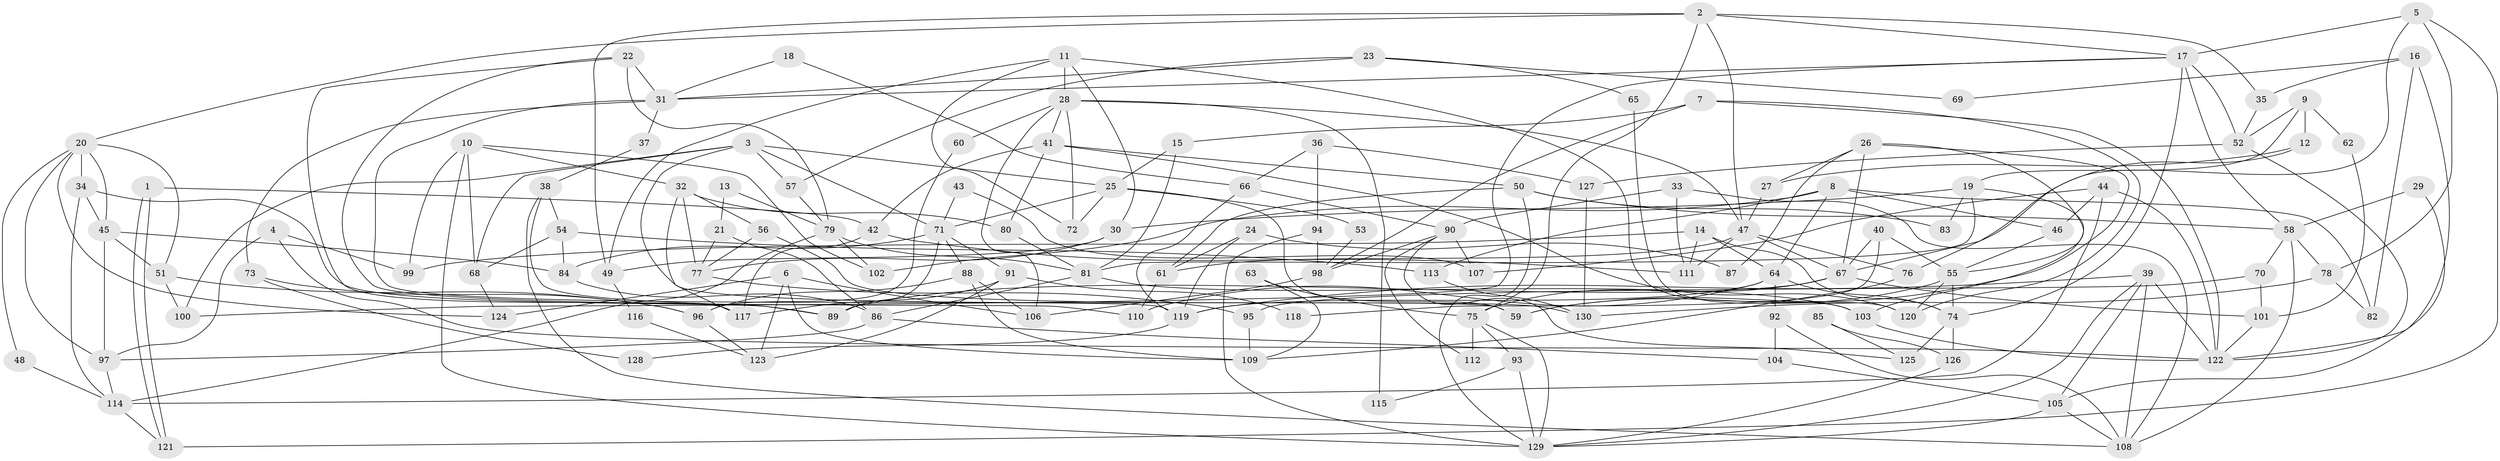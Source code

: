 // coarse degree distribution, {2: 0.2, 13: 0.046153846153846156, 16: 0.015384615384615385, 3: 0.18461538461538463, 8: 0.06153846153846154, 6: 0.06153846153846154, 12: 0.06153846153846154, 15: 0.015384615384615385, 9: 0.015384615384615385, 5: 0.13846153846153847, 7: 0.03076923076923077, 4: 0.15384615384615385, 10: 0.015384615384615385}
// Generated by graph-tools (version 1.1) at 2025/18/03/04/25 18:18:59]
// undirected, 130 vertices, 260 edges
graph export_dot {
graph [start="1"]
  node [color=gray90,style=filled];
  1;
  2;
  3;
  4;
  5;
  6;
  7;
  8;
  9;
  10;
  11;
  12;
  13;
  14;
  15;
  16;
  17;
  18;
  19;
  20;
  21;
  22;
  23;
  24;
  25;
  26;
  27;
  28;
  29;
  30;
  31;
  32;
  33;
  34;
  35;
  36;
  37;
  38;
  39;
  40;
  41;
  42;
  43;
  44;
  45;
  46;
  47;
  48;
  49;
  50;
  51;
  52;
  53;
  54;
  55;
  56;
  57;
  58;
  59;
  60;
  61;
  62;
  63;
  64;
  65;
  66;
  67;
  68;
  69;
  70;
  71;
  72;
  73;
  74;
  75;
  76;
  77;
  78;
  79;
  80;
  81;
  82;
  83;
  84;
  85;
  86;
  87;
  88;
  89;
  90;
  91;
  92;
  93;
  94;
  95;
  96;
  97;
  98;
  99;
  100;
  101;
  102;
  103;
  104;
  105;
  106;
  107;
  108;
  109;
  110;
  111;
  112;
  113;
  114;
  115;
  116;
  117;
  118;
  119;
  120;
  121;
  122;
  123;
  124;
  125;
  126;
  127;
  128;
  129;
  130;
  1 -- 121;
  1 -- 121;
  1 -- 42;
  2 -- 20;
  2 -- 47;
  2 -- 17;
  2 -- 35;
  2 -- 49;
  2 -- 75;
  3 -- 100;
  3 -- 25;
  3 -- 57;
  3 -- 59;
  3 -- 68;
  3 -- 71;
  4 -- 99;
  4 -- 97;
  4 -- 122;
  5 -- 17;
  5 -- 67;
  5 -- 78;
  5 -- 121;
  6 -- 109;
  6 -- 106;
  6 -- 123;
  6 -- 124;
  7 -- 122;
  7 -- 120;
  7 -- 15;
  7 -- 98;
  8 -- 46;
  8 -- 64;
  8 -- 82;
  8 -- 102;
  8 -- 113;
  9 -- 52;
  9 -- 19;
  9 -- 12;
  9 -- 62;
  10 -- 102;
  10 -- 129;
  10 -- 32;
  10 -- 68;
  10 -- 99;
  11 -- 30;
  11 -- 49;
  11 -- 28;
  11 -- 72;
  11 -- 103;
  12 -- 27;
  12 -- 76;
  13 -- 79;
  13 -- 21;
  14 -- 111;
  14 -- 74;
  14 -- 64;
  14 -- 99;
  15 -- 81;
  15 -- 25;
  16 -- 35;
  16 -- 82;
  16 -- 69;
  16 -- 122;
  17 -- 31;
  17 -- 52;
  17 -- 58;
  17 -- 74;
  17 -- 100;
  18 -- 66;
  18 -- 31;
  19 -- 81;
  19 -- 103;
  19 -- 30;
  19 -- 83;
  20 -- 124;
  20 -- 34;
  20 -- 45;
  20 -- 48;
  20 -- 51;
  20 -- 97;
  21 -- 77;
  21 -- 86;
  22 -- 117;
  22 -- 79;
  22 -- 31;
  22 -- 110;
  23 -- 31;
  23 -- 57;
  23 -- 65;
  23 -- 69;
  24 -- 119;
  24 -- 61;
  24 -- 87;
  25 -- 71;
  25 -- 53;
  25 -- 59;
  25 -- 72;
  26 -- 55;
  26 -- 59;
  26 -- 27;
  26 -- 67;
  26 -- 87;
  27 -- 47;
  28 -- 72;
  28 -- 41;
  28 -- 47;
  28 -- 60;
  28 -- 106;
  28 -- 115;
  29 -- 105;
  29 -- 58;
  30 -- 77;
  30 -- 49;
  31 -- 119;
  31 -- 37;
  31 -- 73;
  32 -- 80;
  32 -- 56;
  32 -- 77;
  32 -- 117;
  33 -- 90;
  33 -- 111;
  33 -- 108;
  34 -- 89;
  34 -- 45;
  34 -- 114;
  35 -- 52;
  36 -- 94;
  36 -- 127;
  36 -- 66;
  37 -- 38;
  38 -- 108;
  38 -- 54;
  38 -- 89;
  39 -- 122;
  39 -- 105;
  39 -- 108;
  39 -- 119;
  39 -- 129;
  40 -- 55;
  40 -- 67;
  40 -- 118;
  41 -- 50;
  41 -- 42;
  41 -- 80;
  41 -- 120;
  42 -- 117;
  42 -- 111;
  43 -- 107;
  43 -- 71;
  44 -- 122;
  44 -- 114;
  44 -- 46;
  44 -- 107;
  45 -- 97;
  45 -- 51;
  45 -- 84;
  46 -- 55;
  47 -- 61;
  47 -- 67;
  47 -- 76;
  47 -- 111;
  48 -- 114;
  49 -- 116;
  50 -- 129;
  50 -- 58;
  50 -- 61;
  50 -- 83;
  51 -- 96;
  51 -- 100;
  52 -- 122;
  52 -- 127;
  53 -- 98;
  54 -- 84;
  54 -- 68;
  54 -- 113;
  55 -- 59;
  55 -- 74;
  55 -- 120;
  56 -- 130;
  56 -- 77;
  57 -- 79;
  58 -- 108;
  58 -- 70;
  58 -- 78;
  60 -- 96;
  61 -- 110;
  62 -- 101;
  63 -- 75;
  63 -- 109;
  64 -- 92;
  64 -- 74;
  64 -- 110;
  64 -- 119;
  65 -- 120;
  66 -- 119;
  66 -- 90;
  67 -- 75;
  67 -- 89;
  67 -- 101;
  68 -- 124;
  70 -- 101;
  70 -- 95;
  71 -- 89;
  71 -- 84;
  71 -- 88;
  71 -- 91;
  73 -- 96;
  73 -- 128;
  74 -- 125;
  74 -- 126;
  75 -- 93;
  75 -- 112;
  75 -- 129;
  76 -- 109;
  77 -- 95;
  78 -- 82;
  78 -- 130;
  79 -- 114;
  79 -- 81;
  79 -- 102;
  80 -- 81;
  81 -- 86;
  81 -- 103;
  84 -- 86;
  85 -- 125;
  85 -- 126;
  86 -- 97;
  86 -- 104;
  88 -- 109;
  88 -- 96;
  88 -- 106;
  90 -- 98;
  90 -- 107;
  90 -- 112;
  90 -- 125;
  91 -- 123;
  91 -- 117;
  91 -- 118;
  92 -- 104;
  92 -- 108;
  93 -- 129;
  93 -- 115;
  94 -- 98;
  94 -- 129;
  95 -- 109;
  96 -- 123;
  97 -- 114;
  98 -- 106;
  101 -- 122;
  103 -- 122;
  104 -- 105;
  105 -- 129;
  105 -- 108;
  113 -- 130;
  114 -- 121;
  116 -- 123;
  119 -- 128;
  126 -- 129;
  127 -- 130;
}
